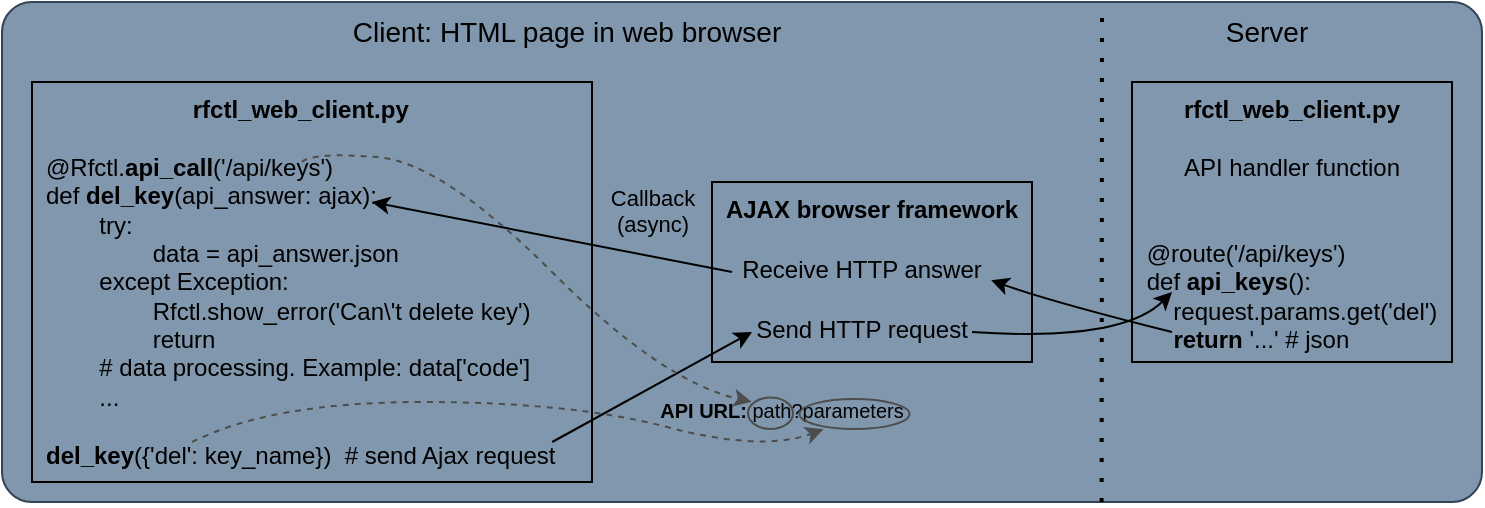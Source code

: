 <mxfile version="15.7.3" type="device"><diagram id="0q-kKSrm2uqDkkFdtIrw" name="Page-1"><mxGraphModel dx="1102" dy="1025" grid="1" gridSize="5" guides="1" tooltips="1" connect="1" arrows="1" fold="1" page="1" pageScale="1" pageWidth="850" pageHeight="1100" math="0" shadow="0"><root><mxCell id="0"/><mxCell id="1" parent="0"/><mxCell id="-giVs_dIm3H984R79JdF-1" value="" style="rounded=1;whiteSpace=wrap;html=1;fillColor=#8097AD;fontColor=#ffffff;strokeColor=#314354;glass=0;shadow=0;sketch=0;arcSize=6;" parent="1" vertex="1"><mxGeometry x="65" y="140" width="740" height="250" as="geometry"/></mxCell><mxCell id="Ik_F8wlbr9r_AzXeWDhC-1" value="&lt;div style=&quot;text-align: center&quot;&gt;&lt;b&gt;rfctl_web_client.py&lt;/b&gt;&lt;/div&gt;&lt;br&gt;@Rfctl.&lt;b&gt;api_call&lt;/b&gt;('/api/keys')&lt;br&gt;&lt;div&gt;def &lt;b&gt;del_key&lt;/b&gt;(api_answer: ajax):&lt;/div&gt;&lt;div&gt;&lt;span&gt;&#9;&lt;/span&gt;&lt;span&gt;&#9;&lt;/span&gt;&lt;span&gt;&#9;&lt;/span&gt;&lt;span style=&quot;white-space: pre&quot;&gt;&#9;&lt;/span&gt;try:&lt;/div&gt;&lt;div&gt;&lt;span&gt;&#9;&lt;/span&gt;&lt;span&gt;&#9;&lt;/span&gt;&lt;span&gt;&#9;&lt;/span&gt;&lt;span&gt;&#9;&lt;/span&gt;&lt;span&gt;&#9;&lt;/span&gt;&lt;span&gt;&#9;&lt;/span&gt;&lt;span style=&quot;white-space: pre&quot;&gt;&#9;&lt;/span&gt;&lt;span style=&quot;white-space: pre&quot;&gt;&#9;&lt;/span&gt;data = api_answer.json&lt;/div&gt;&lt;div&gt;&lt;span&gt;&#9;&lt;/span&gt;&lt;span&gt;&#9;&lt;/span&gt;&lt;span style=&quot;white-space: pre&quot;&gt;&#9;&lt;/span&gt;except Exception:&lt;/div&gt;&lt;div&gt;&lt;span&gt;&#9;&lt;/span&gt;&lt;span&gt;&#9;&lt;/span&gt;&lt;span&gt;&#9;&lt;/span&gt;&lt;span&gt;&#9;&lt;/span&gt;&lt;span&gt;&#9;&lt;/span&gt;&lt;span&gt;&#9;&lt;/span&gt;&lt;span style=&quot;white-space: pre&quot;&gt;&#9;&lt;/span&gt;&lt;span style=&quot;white-space: pre&quot;&gt;&#9;&lt;/span&gt;Rfctl.show_error('Can\'t delete key')&lt;/div&gt;&lt;div&gt;&lt;span&gt;&#9;&lt;/span&gt;&lt;span&gt;&#9;&lt;/span&gt;&lt;span&gt;&#9;&lt;/span&gt;&lt;span&gt;&#9;&lt;/span&gt;&lt;span&gt;&#9;&lt;/span&gt;&lt;span&gt;&#9;&lt;/span&gt;&lt;span style=&quot;white-space: pre&quot;&gt;&#9;&lt;/span&gt;&lt;span style=&quot;white-space: pre&quot;&gt;&#9;&lt;/span&gt;return&lt;/div&gt;&lt;div&gt;&lt;span&gt;&#9;&lt;/span&gt;&lt;span&gt;&#9;&lt;/span&gt;&lt;span&gt;&#9;&lt;/span&gt;&lt;span style=&quot;white-space: pre&quot;&gt;&#9;&lt;/span&gt;# data processing. Example:&amp;nbsp;data['code']&lt;br&gt;&lt;/div&gt;&lt;div&gt;&lt;span&gt;&#9;&lt;/span&gt;&lt;span&gt;&#9;&lt;/span&gt;&lt;span style=&quot;white-space: pre&quot;&gt;&#9;&lt;/span&gt;...&lt;br&gt;&lt;/div&gt;&lt;div&gt;&lt;br&gt;&lt;/div&gt;&lt;div&gt;&lt;b&gt;del_key&lt;/b&gt;({'del': key_name})&amp;nbsp; # send Ajax request&lt;br&gt;&lt;/div&gt;" style="rounded=0;whiteSpace=wrap;html=1;fillColor=none;verticalAlign=middle;align=left;spacingLeft=5;strokeColor=#000000;fontColor=#000000;" parent="1" vertex="1"><mxGeometry x="80" y="180" width="280" height="200" as="geometry"/></mxCell><mxCell id="Ik_F8wlbr9r_AzXeWDhC-2" value="&lt;b&gt;AJAX browser framework&lt;/b&gt;" style="rounded=0;whiteSpace=wrap;html=1;fillColor=none;verticalAlign=top;align=center;strokeColor=#000000;fontColor=#000000;" parent="1" vertex="1"><mxGeometry x="420" y="230" width="160" height="90" as="geometry"/></mxCell><mxCell id="Ik_F8wlbr9r_AzXeWDhC-3" value="&lt;b&gt;rfctl_web_client.py&lt;br&gt;&lt;br&gt;&lt;/b&gt;&lt;span style=&quot;text-align: left&quot;&gt;API handler function&lt;br&gt;&lt;/span&gt;&lt;b&gt;&lt;br&gt;&lt;br&gt;&lt;/b&gt;&lt;div style=&quot;text-align: left&quot;&gt;@route('/api/keys')&lt;/div&gt;&lt;div style=&quot;text-align: left&quot;&gt;def &lt;b&gt;api_keys&lt;/b&gt;():&lt;br&gt;&amp;nbsp; &amp;nbsp; request.params.get('del')&lt;br&gt;&amp;nbsp; &amp;nbsp; &lt;b&gt;return&lt;/b&gt; '...' # json&lt;br&gt;&lt;/div&gt;" style="rounded=0;whiteSpace=wrap;html=1;fillColor=none;verticalAlign=top;align=center;strokeColor=#000000;fontColor=#000000;" parent="1" vertex="1"><mxGeometry x="630" y="180" width="160" height="140" as="geometry"/></mxCell><mxCell id="Ik_F8wlbr9r_AzXeWDhC-4" value="" style="endArrow=classic;html=1;rounded=0;entryX=0;entryY=0.5;entryDx=0;entryDy=0;exitX=0.929;exitY=0.9;exitDx=0;exitDy=0;exitPerimeter=0;strokeColor=#000000;fontColor=#000000;" parent="1" source="Ik_F8wlbr9r_AzXeWDhC-1" target="Ik_F8wlbr9r_AzXeWDhC-7" edge="1"><mxGeometry width="50" height="50" relative="1" as="geometry"><mxPoint x="320" y="540" as="sourcePoint"/><mxPoint x="370" y="490" as="targetPoint"/></mxGeometry></mxCell><mxCell id="Ik_F8wlbr9r_AzXeWDhC-7" value="&lt;span style=&quot;&quot;&gt;Send HTTP request&lt;/span&gt;" style="rounded=0;whiteSpace=wrap;html=1;fillColor=none;align=center;verticalAlign=top;strokeColor=none;fontColor=#000000;" parent="1" vertex="1"><mxGeometry x="440" y="290" width="110" height="30" as="geometry"/></mxCell><mxCell id="Ik_F8wlbr9r_AzXeWDhC-8" value="Receive HTTP answer" style="rounded=0;whiteSpace=wrap;html=1;fillColor=none;align=center;verticalAlign=top;strokeColor=none;fontColor=#000000;" parent="1" vertex="1"><mxGeometry x="430" y="260" width="130" height="30" as="geometry"/></mxCell><mxCell id="Ik_F8wlbr9r_AzXeWDhC-10" value="Callback&lt;br&gt;(async)" style="rounded=0;orthogonalLoop=1;jettySize=auto;html=1;entryX=0.607;entryY=0.3;entryDx=0;entryDy=0;exitX=0;exitY=0.5;exitDx=0;exitDy=0;entryPerimeter=0;labelBackgroundColor=none;verticalAlign=bottom;strokeColor=#000000;fontColor=#000000;" parent="1" source="Ik_F8wlbr9r_AzXeWDhC-8" target="Ik_F8wlbr9r_AzXeWDhC-1" edge="1"><mxGeometry x="-0.541" y="-7" relative="1" as="geometry"><mxPoint x="650" y="285" as="sourcePoint"/><mxPoint x="580" y="285" as="targetPoint"/><mxPoint as="offset"/></mxGeometry></mxCell><mxCell id="vroYYIxBmrTuj7Wb6bS2-1" value="" style="orthogonalLoop=1;jettySize=auto;html=1;entryX=0.079;entryY=0.135;entryDx=0;entryDy=0;exitX=0.482;exitY=0.2;exitDx=0;exitDy=0;labelBackgroundColor=none;verticalAlign=bottom;strokeColor=#4D4D4D;fontColor=#000000;exitPerimeter=0;curved=1;dashed=1;entryPerimeter=0;fontSize=10;" parent="1" source="Ik_F8wlbr9r_AzXeWDhC-1" target="m6zSmTb8Hj8jemGvyi6A-1" edge="1"><mxGeometry x="0.158" y="-2" relative="1" as="geometry"><mxPoint x="440" y="285" as="sourcePoint"/><mxPoint x="259.96" y="250" as="targetPoint"/><mxPoint as="offset"/><Array as="points"><mxPoint x="220" y="215"/><mxPoint x="285" y="220"/><mxPoint x="395" y="330"/></Array></mxGeometry></mxCell><mxCell id="vroYYIxBmrTuj7Wb6bS2-2" value="" style="orthogonalLoop=1;jettySize=auto;html=1;entryX=0.218;entryY=1.009;entryDx=0;entryDy=0;exitX=0.286;exitY=0.9;exitDx=0;exitDy=0;labelBackgroundColor=none;verticalAlign=bottom;strokeColor=#4D4D4D;fontColor=#000000;exitPerimeter=0;curved=1;dashed=1;entryPerimeter=0;fontSize=10;" parent="1" source="Ik_F8wlbr9r_AzXeWDhC-1" target="m6zSmTb8Hj8jemGvyi6A-2" edge="1"><mxGeometry x="-0.033" y="5" relative="1" as="geometry"><mxPoint x="240.08" y="240" as="sourcePoint"/><mxPoint x="670" y="277.5" as="targetPoint"/><mxPoint as="offset"/><Array as="points"><mxPoint x="200" y="340"/><mxPoint x="350" y="340"/><mxPoint x="445" y="365"/></Array></mxGeometry></mxCell><mxCell id="vroYYIxBmrTuj7Wb6bS2-3" value="&lt;b style=&quot;font-size: 10px&quot;&gt;API URL:&amp;nbsp;&lt;/b&gt;path?parameters" style="rounded=0;whiteSpace=wrap;html=1;fillColor=none;verticalAlign=middle;align=center;strokeColor=none;fontColor=#000000;fontSize=10;" parent="1" vertex="1"><mxGeometry x="390" y="335" width="130" height="17.5" as="geometry"/></mxCell><mxCell id="K3skyUGu2P4VMF02edHq-1" value="Client: HTML page in web browser" style="rounded=0;whiteSpace=wrap;html=1;fillColor=none;align=center;verticalAlign=top;strokeColor=none;fontColor=#000000;fontSize=14;" parent="1" vertex="1"><mxGeometry x="80" y="140" width="535" height="25" as="geometry"/></mxCell><mxCell id="K3skyUGu2P4VMF02edHq-2" value="Server" style="rounded=0;whiteSpace=wrap;html=1;fillColor=none;align=center;verticalAlign=top;strokeColor=none;fontColor=#000000;fontSize=14;" parent="1" vertex="1"><mxGeometry x="615" y="140" width="165" height="25" as="geometry"/></mxCell><mxCell id="K3skyUGu2P4VMF02edHq-3" value="" style="endArrow=none;dashed=1;html=1;strokeWidth=2;rounded=0;entryX=0;entryY=0;entryDx=0;entryDy=0;exitX=0.743;exitY=1;exitDx=0;exitDy=0;strokeColor=#000000;dashPattern=1 4;exitPerimeter=0;" parent="1" source="-giVs_dIm3H984R79JdF-1" target="K3skyUGu2P4VMF02edHq-2" edge="1"><mxGeometry width="50" height="50" relative="1" as="geometry"><mxPoint x="345" y="530" as="sourcePoint"/><mxPoint x="395" y="480" as="targetPoint"/></mxGeometry></mxCell><mxCell id="m6zSmTb8Hj8jemGvyi6A-1" value="" style="ellipse;whiteSpace=wrap;html=1;fillColor=none;strokeColor=#4D4D4D;" parent="1" vertex="1"><mxGeometry x="438" y="337.75" width="22.5" height="15.75" as="geometry"/></mxCell><mxCell id="m6zSmTb8Hj8jemGvyi6A-2" value="" style="ellipse;whiteSpace=wrap;html=1;fillColor=none;strokeColor=#4D4D4D;" parent="1" vertex="1"><mxGeometry x="463.73" y="338.5" width="55" height="15" as="geometry"/></mxCell><mxCell id="Ik_F8wlbr9r_AzXeWDhC-6" style="orthogonalLoop=1;jettySize=auto;html=1;entryX=0.997;entryY=0.639;entryDx=0;entryDy=0;exitX=0.125;exitY=0.893;exitDx=0;exitDy=0;strokeColor=#000000;fontColor=#000000;exitPerimeter=0;curved=1;entryPerimeter=0;" parent="1" source="Ik_F8wlbr9r_AzXeWDhC-3" target="Ik_F8wlbr9r_AzXeWDhC-8" edge="1"><mxGeometry relative="1" as="geometry"><Array as="points"><mxPoint x="590" y="290"/></Array></mxGeometry></mxCell><mxCell id="Ik_F8wlbr9r_AzXeWDhC-5" style="orthogonalLoop=1;jettySize=auto;html=1;exitX=1;exitY=0.5;exitDx=0;exitDy=0;strokeColor=#000000;fontColor=#000000;curved=1;entryX=0.125;entryY=0.75;entryDx=0;entryDy=0;entryPerimeter=0;" parent="1" source="Ik_F8wlbr9r_AzXeWDhC-7" target="Ik_F8wlbr9r_AzXeWDhC-3" edge="1"><mxGeometry relative="1" as="geometry"><mxPoint x="655" y="285" as="targetPoint"/><Array as="points"><mxPoint x="625" y="310"/></Array></mxGeometry></mxCell></root></mxGraphModel></diagram></mxfile>